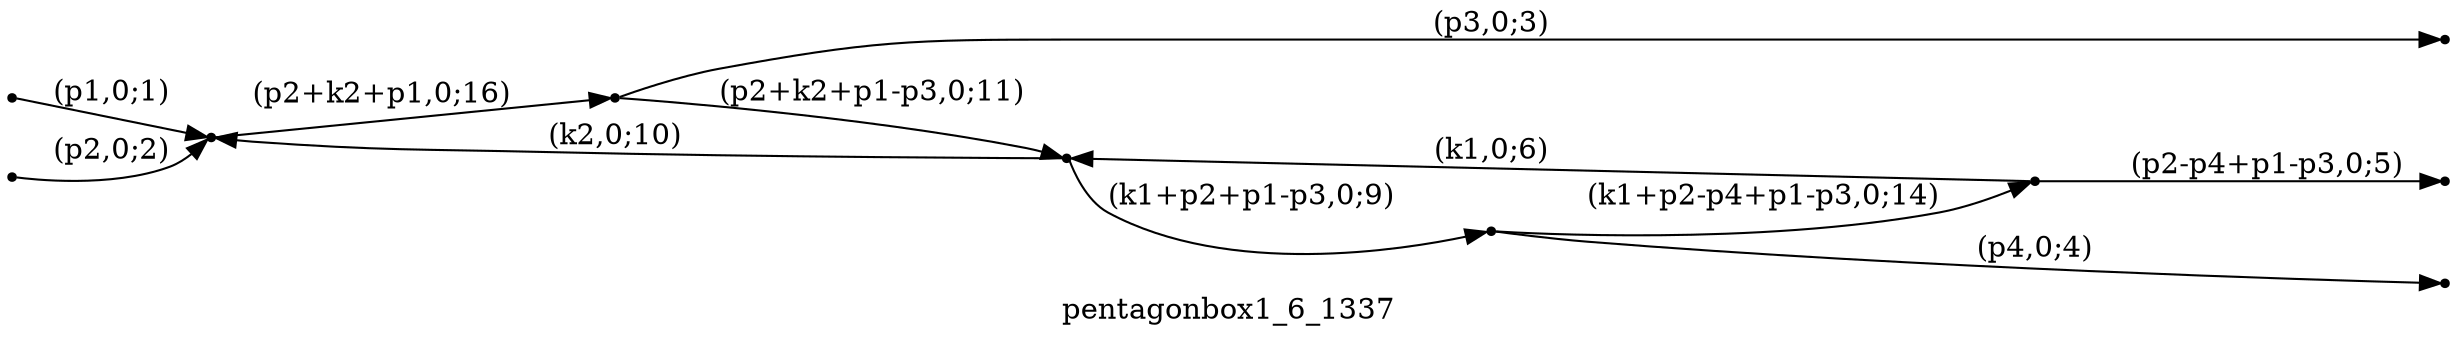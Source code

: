 digraph pentagonbox1_6_1337 {
  label="pentagonbox1_6_1337";
  rankdir="LR";
  subgraph edges {
    -1 -> 5 [label="(p1,0;1)"];
    -2 -> 5 [label="(p2,0;2)"];
    3 -> -3 [label="(p3,0;3)"];
    4 -> -4 [label="(p4,0;4)"];
    1 -> -5 [label="(p2-p4+p1-p3,0;5)"];
    1 -> 2 [label="(k1,0;6)"];
    2 -> 4 [label="(k1+p2+p1-p3,0;9)"];
    2 -> 5 [label="(k2,0;10)"];
    3 -> 2 [label="(p2+k2+p1-p3,0;11)"];
    4 -> 1 [label="(k1+p2-p4+p1-p3,0;14)"];
    5 -> 3 [label="(p2+k2+p1,0;16)"];
  }
  subgraph incoming { rank="source"; -1; -2; }
  subgraph outgoing { rank="sink"; -3; -4; -5; }
-5 [shape=point];
-4 [shape=point];
-3 [shape=point];
-2 [shape=point];
-1 [shape=point];
1 [shape=point];
2 [shape=point];
3 [shape=point];
4 [shape=point];
5 [shape=point];
}

